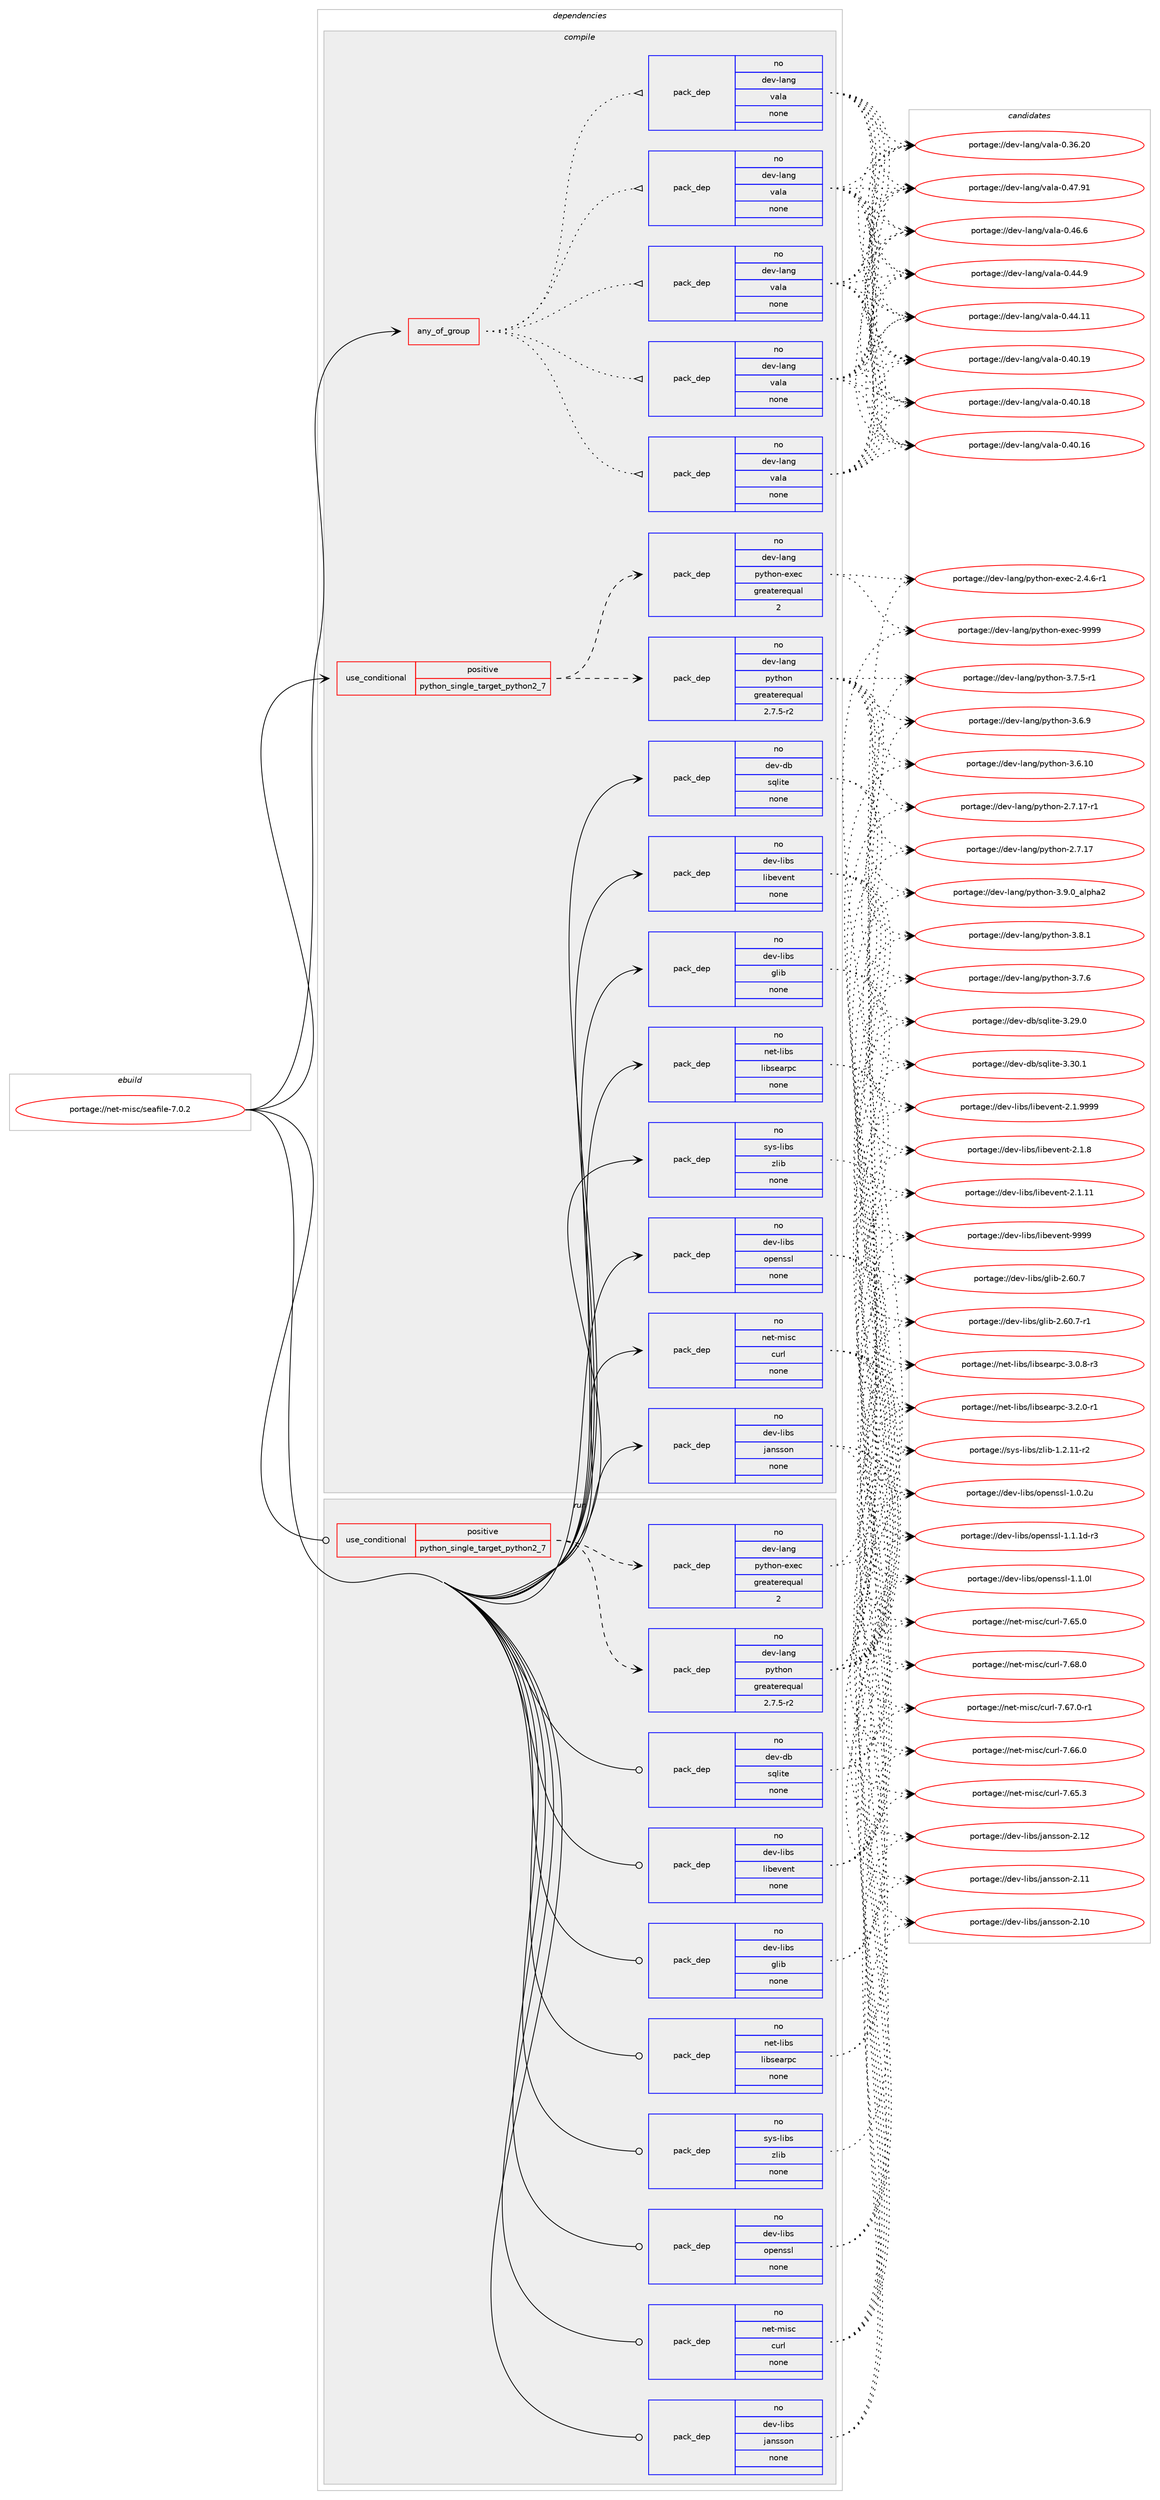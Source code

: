 digraph prolog {

# *************
# Graph options
# *************

newrank=true;
concentrate=true;
compound=true;
graph [rankdir=LR,fontname=Helvetica,fontsize=10,ranksep=1.5];#, ranksep=2.5, nodesep=0.2];
edge  [arrowhead=vee];
node  [fontname=Helvetica,fontsize=10];

# **********
# The ebuild
# **********

subgraph cluster_leftcol {
color=gray;
rank=same;
label=<<i>ebuild</i>>;
id [label="portage://net-misc/seafile-7.0.2", color=red, width=4, href="../net-misc/seafile-7.0.2.svg"];
}

# ****************
# The dependencies
# ****************

subgraph cluster_midcol {
color=gray;
label=<<i>dependencies</i>>;
subgraph cluster_compile {
fillcolor="#eeeeee";
style=filled;
label=<<i>compile</i>>;
subgraph any1896 {
dependency119301 [label=<<TABLE BORDER="0" CELLBORDER="1" CELLSPACING="0" CELLPADDING="4"><TR><TD CELLPADDING="10">any_of_group</TD></TR></TABLE>>, shape=none, color=red];subgraph pack92949 {
dependency119302 [label=<<TABLE BORDER="0" CELLBORDER="1" CELLSPACING="0" CELLPADDING="4" WIDTH="220"><TR><TD ROWSPAN="6" CELLPADDING="30">pack_dep</TD></TR><TR><TD WIDTH="110">no</TD></TR><TR><TD>dev-lang</TD></TR><TR><TD>vala</TD></TR><TR><TD>none</TD></TR><TR><TD></TD></TR></TABLE>>, shape=none, color=blue];
}
dependency119301:e -> dependency119302:w [weight=20,style="dotted",arrowhead="oinv"];
subgraph pack92950 {
dependency119303 [label=<<TABLE BORDER="0" CELLBORDER="1" CELLSPACING="0" CELLPADDING="4" WIDTH="220"><TR><TD ROWSPAN="6" CELLPADDING="30">pack_dep</TD></TR><TR><TD WIDTH="110">no</TD></TR><TR><TD>dev-lang</TD></TR><TR><TD>vala</TD></TR><TR><TD>none</TD></TR><TR><TD></TD></TR></TABLE>>, shape=none, color=blue];
}
dependency119301:e -> dependency119303:w [weight=20,style="dotted",arrowhead="oinv"];
subgraph pack92951 {
dependency119304 [label=<<TABLE BORDER="0" CELLBORDER="1" CELLSPACING="0" CELLPADDING="4" WIDTH="220"><TR><TD ROWSPAN="6" CELLPADDING="30">pack_dep</TD></TR><TR><TD WIDTH="110">no</TD></TR><TR><TD>dev-lang</TD></TR><TR><TD>vala</TD></TR><TR><TD>none</TD></TR><TR><TD></TD></TR></TABLE>>, shape=none, color=blue];
}
dependency119301:e -> dependency119304:w [weight=20,style="dotted",arrowhead="oinv"];
subgraph pack92952 {
dependency119305 [label=<<TABLE BORDER="0" CELLBORDER="1" CELLSPACING="0" CELLPADDING="4" WIDTH="220"><TR><TD ROWSPAN="6" CELLPADDING="30">pack_dep</TD></TR><TR><TD WIDTH="110">no</TD></TR><TR><TD>dev-lang</TD></TR><TR><TD>vala</TD></TR><TR><TD>none</TD></TR><TR><TD></TD></TR></TABLE>>, shape=none, color=blue];
}
dependency119301:e -> dependency119305:w [weight=20,style="dotted",arrowhead="oinv"];
subgraph pack92953 {
dependency119306 [label=<<TABLE BORDER="0" CELLBORDER="1" CELLSPACING="0" CELLPADDING="4" WIDTH="220"><TR><TD ROWSPAN="6" CELLPADDING="30">pack_dep</TD></TR><TR><TD WIDTH="110">no</TD></TR><TR><TD>dev-lang</TD></TR><TR><TD>vala</TD></TR><TR><TD>none</TD></TR><TR><TD></TD></TR></TABLE>>, shape=none, color=blue];
}
dependency119301:e -> dependency119306:w [weight=20,style="dotted",arrowhead="oinv"];
}
id:e -> dependency119301:w [weight=20,style="solid",arrowhead="vee"];
subgraph cond24353 {
dependency119307 [label=<<TABLE BORDER="0" CELLBORDER="1" CELLSPACING="0" CELLPADDING="4"><TR><TD ROWSPAN="3" CELLPADDING="10">use_conditional</TD></TR><TR><TD>positive</TD></TR><TR><TD>python_single_target_python2_7</TD></TR></TABLE>>, shape=none, color=red];
subgraph pack92954 {
dependency119308 [label=<<TABLE BORDER="0" CELLBORDER="1" CELLSPACING="0" CELLPADDING="4" WIDTH="220"><TR><TD ROWSPAN="6" CELLPADDING="30">pack_dep</TD></TR><TR><TD WIDTH="110">no</TD></TR><TR><TD>dev-lang</TD></TR><TR><TD>python</TD></TR><TR><TD>greaterequal</TD></TR><TR><TD>2.7.5-r2</TD></TR></TABLE>>, shape=none, color=blue];
}
dependency119307:e -> dependency119308:w [weight=20,style="dashed",arrowhead="vee"];
subgraph pack92955 {
dependency119309 [label=<<TABLE BORDER="0" CELLBORDER="1" CELLSPACING="0" CELLPADDING="4" WIDTH="220"><TR><TD ROWSPAN="6" CELLPADDING="30">pack_dep</TD></TR><TR><TD WIDTH="110">no</TD></TR><TR><TD>dev-lang</TD></TR><TR><TD>python-exec</TD></TR><TR><TD>greaterequal</TD></TR><TR><TD>2</TD></TR></TABLE>>, shape=none, color=blue];
}
dependency119307:e -> dependency119309:w [weight=20,style="dashed",arrowhead="vee"];
}
id:e -> dependency119307:w [weight=20,style="solid",arrowhead="vee"];
subgraph pack92956 {
dependency119310 [label=<<TABLE BORDER="0" CELLBORDER="1" CELLSPACING="0" CELLPADDING="4" WIDTH="220"><TR><TD ROWSPAN="6" CELLPADDING="30">pack_dep</TD></TR><TR><TD WIDTH="110">no</TD></TR><TR><TD>dev-db</TD></TR><TR><TD>sqlite</TD></TR><TR><TD>none</TD></TR><TR><TD></TD></TR></TABLE>>, shape=none, color=blue];
}
id:e -> dependency119310:w [weight=20,style="solid",arrowhead="vee"];
subgraph pack92957 {
dependency119311 [label=<<TABLE BORDER="0" CELLBORDER="1" CELLSPACING="0" CELLPADDING="4" WIDTH="220"><TR><TD ROWSPAN="6" CELLPADDING="30">pack_dep</TD></TR><TR><TD WIDTH="110">no</TD></TR><TR><TD>dev-libs</TD></TR><TR><TD>glib</TD></TR><TR><TD>none</TD></TR><TR><TD></TD></TR></TABLE>>, shape=none, color=blue];
}
id:e -> dependency119311:w [weight=20,style="solid",arrowhead="vee"];
subgraph pack92958 {
dependency119312 [label=<<TABLE BORDER="0" CELLBORDER="1" CELLSPACING="0" CELLPADDING="4" WIDTH="220"><TR><TD ROWSPAN="6" CELLPADDING="30">pack_dep</TD></TR><TR><TD WIDTH="110">no</TD></TR><TR><TD>dev-libs</TD></TR><TR><TD>jansson</TD></TR><TR><TD>none</TD></TR><TR><TD></TD></TR></TABLE>>, shape=none, color=blue];
}
id:e -> dependency119312:w [weight=20,style="solid",arrowhead="vee"];
subgraph pack92959 {
dependency119313 [label=<<TABLE BORDER="0" CELLBORDER="1" CELLSPACING="0" CELLPADDING="4" WIDTH="220"><TR><TD ROWSPAN="6" CELLPADDING="30">pack_dep</TD></TR><TR><TD WIDTH="110">no</TD></TR><TR><TD>dev-libs</TD></TR><TR><TD>libevent</TD></TR><TR><TD>none</TD></TR><TR><TD></TD></TR></TABLE>>, shape=none, color=blue];
}
id:e -> dependency119313:w [weight=20,style="solid",arrowhead="vee"];
subgraph pack92960 {
dependency119314 [label=<<TABLE BORDER="0" CELLBORDER="1" CELLSPACING="0" CELLPADDING="4" WIDTH="220"><TR><TD ROWSPAN="6" CELLPADDING="30">pack_dep</TD></TR><TR><TD WIDTH="110">no</TD></TR><TR><TD>dev-libs</TD></TR><TR><TD>openssl</TD></TR><TR><TD>none</TD></TR><TR><TD></TD></TR></TABLE>>, shape=none, color=blue];
}
id:e -> dependency119314:w [weight=20,style="solid",arrowhead="vee"];
subgraph pack92961 {
dependency119315 [label=<<TABLE BORDER="0" CELLBORDER="1" CELLSPACING="0" CELLPADDING="4" WIDTH="220"><TR><TD ROWSPAN="6" CELLPADDING="30">pack_dep</TD></TR><TR><TD WIDTH="110">no</TD></TR><TR><TD>net-libs</TD></TR><TR><TD>libsearpc</TD></TR><TR><TD>none</TD></TR><TR><TD></TD></TR></TABLE>>, shape=none, color=blue];
}
id:e -> dependency119315:w [weight=20,style="solid",arrowhead="vee"];
subgraph pack92962 {
dependency119316 [label=<<TABLE BORDER="0" CELLBORDER="1" CELLSPACING="0" CELLPADDING="4" WIDTH="220"><TR><TD ROWSPAN="6" CELLPADDING="30">pack_dep</TD></TR><TR><TD WIDTH="110">no</TD></TR><TR><TD>net-misc</TD></TR><TR><TD>curl</TD></TR><TR><TD>none</TD></TR><TR><TD></TD></TR></TABLE>>, shape=none, color=blue];
}
id:e -> dependency119316:w [weight=20,style="solid",arrowhead="vee"];
subgraph pack92963 {
dependency119317 [label=<<TABLE BORDER="0" CELLBORDER="1" CELLSPACING="0" CELLPADDING="4" WIDTH="220"><TR><TD ROWSPAN="6" CELLPADDING="30">pack_dep</TD></TR><TR><TD WIDTH="110">no</TD></TR><TR><TD>sys-libs</TD></TR><TR><TD>zlib</TD></TR><TR><TD>none</TD></TR><TR><TD></TD></TR></TABLE>>, shape=none, color=blue];
}
id:e -> dependency119317:w [weight=20,style="solid",arrowhead="vee"];
}
subgraph cluster_compileandrun {
fillcolor="#eeeeee";
style=filled;
label=<<i>compile and run</i>>;
}
subgraph cluster_run {
fillcolor="#eeeeee";
style=filled;
label=<<i>run</i>>;
subgraph cond24354 {
dependency119318 [label=<<TABLE BORDER="0" CELLBORDER="1" CELLSPACING="0" CELLPADDING="4"><TR><TD ROWSPAN="3" CELLPADDING="10">use_conditional</TD></TR><TR><TD>positive</TD></TR><TR><TD>python_single_target_python2_7</TD></TR></TABLE>>, shape=none, color=red];
subgraph pack92964 {
dependency119319 [label=<<TABLE BORDER="0" CELLBORDER="1" CELLSPACING="0" CELLPADDING="4" WIDTH="220"><TR><TD ROWSPAN="6" CELLPADDING="30">pack_dep</TD></TR><TR><TD WIDTH="110">no</TD></TR><TR><TD>dev-lang</TD></TR><TR><TD>python</TD></TR><TR><TD>greaterequal</TD></TR><TR><TD>2.7.5-r2</TD></TR></TABLE>>, shape=none, color=blue];
}
dependency119318:e -> dependency119319:w [weight=20,style="dashed",arrowhead="vee"];
subgraph pack92965 {
dependency119320 [label=<<TABLE BORDER="0" CELLBORDER="1" CELLSPACING="0" CELLPADDING="4" WIDTH="220"><TR><TD ROWSPAN="6" CELLPADDING="30">pack_dep</TD></TR><TR><TD WIDTH="110">no</TD></TR><TR><TD>dev-lang</TD></TR><TR><TD>python-exec</TD></TR><TR><TD>greaterequal</TD></TR><TR><TD>2</TD></TR></TABLE>>, shape=none, color=blue];
}
dependency119318:e -> dependency119320:w [weight=20,style="dashed",arrowhead="vee"];
}
id:e -> dependency119318:w [weight=20,style="solid",arrowhead="odot"];
subgraph pack92966 {
dependency119321 [label=<<TABLE BORDER="0" CELLBORDER="1" CELLSPACING="0" CELLPADDING="4" WIDTH="220"><TR><TD ROWSPAN="6" CELLPADDING="30">pack_dep</TD></TR><TR><TD WIDTH="110">no</TD></TR><TR><TD>dev-db</TD></TR><TR><TD>sqlite</TD></TR><TR><TD>none</TD></TR><TR><TD></TD></TR></TABLE>>, shape=none, color=blue];
}
id:e -> dependency119321:w [weight=20,style="solid",arrowhead="odot"];
subgraph pack92967 {
dependency119322 [label=<<TABLE BORDER="0" CELLBORDER="1" CELLSPACING="0" CELLPADDING="4" WIDTH="220"><TR><TD ROWSPAN="6" CELLPADDING="30">pack_dep</TD></TR><TR><TD WIDTH="110">no</TD></TR><TR><TD>dev-libs</TD></TR><TR><TD>glib</TD></TR><TR><TD>none</TD></TR><TR><TD></TD></TR></TABLE>>, shape=none, color=blue];
}
id:e -> dependency119322:w [weight=20,style="solid",arrowhead="odot"];
subgraph pack92968 {
dependency119323 [label=<<TABLE BORDER="0" CELLBORDER="1" CELLSPACING="0" CELLPADDING="4" WIDTH="220"><TR><TD ROWSPAN="6" CELLPADDING="30">pack_dep</TD></TR><TR><TD WIDTH="110">no</TD></TR><TR><TD>dev-libs</TD></TR><TR><TD>jansson</TD></TR><TR><TD>none</TD></TR><TR><TD></TD></TR></TABLE>>, shape=none, color=blue];
}
id:e -> dependency119323:w [weight=20,style="solid",arrowhead="odot"];
subgraph pack92969 {
dependency119324 [label=<<TABLE BORDER="0" CELLBORDER="1" CELLSPACING="0" CELLPADDING="4" WIDTH="220"><TR><TD ROWSPAN="6" CELLPADDING="30">pack_dep</TD></TR><TR><TD WIDTH="110">no</TD></TR><TR><TD>dev-libs</TD></TR><TR><TD>libevent</TD></TR><TR><TD>none</TD></TR><TR><TD></TD></TR></TABLE>>, shape=none, color=blue];
}
id:e -> dependency119324:w [weight=20,style="solid",arrowhead="odot"];
subgraph pack92970 {
dependency119325 [label=<<TABLE BORDER="0" CELLBORDER="1" CELLSPACING="0" CELLPADDING="4" WIDTH="220"><TR><TD ROWSPAN="6" CELLPADDING="30">pack_dep</TD></TR><TR><TD WIDTH="110">no</TD></TR><TR><TD>dev-libs</TD></TR><TR><TD>openssl</TD></TR><TR><TD>none</TD></TR><TR><TD></TD></TR></TABLE>>, shape=none, color=blue];
}
id:e -> dependency119325:w [weight=20,style="solid",arrowhead="odot"];
subgraph pack92971 {
dependency119326 [label=<<TABLE BORDER="0" CELLBORDER="1" CELLSPACING="0" CELLPADDING="4" WIDTH="220"><TR><TD ROWSPAN="6" CELLPADDING="30">pack_dep</TD></TR><TR><TD WIDTH="110">no</TD></TR><TR><TD>net-libs</TD></TR><TR><TD>libsearpc</TD></TR><TR><TD>none</TD></TR><TR><TD></TD></TR></TABLE>>, shape=none, color=blue];
}
id:e -> dependency119326:w [weight=20,style="solid",arrowhead="odot"];
subgraph pack92972 {
dependency119327 [label=<<TABLE BORDER="0" CELLBORDER="1" CELLSPACING="0" CELLPADDING="4" WIDTH="220"><TR><TD ROWSPAN="6" CELLPADDING="30">pack_dep</TD></TR><TR><TD WIDTH="110">no</TD></TR><TR><TD>net-misc</TD></TR><TR><TD>curl</TD></TR><TR><TD>none</TD></TR><TR><TD></TD></TR></TABLE>>, shape=none, color=blue];
}
id:e -> dependency119327:w [weight=20,style="solid",arrowhead="odot"];
subgraph pack92973 {
dependency119328 [label=<<TABLE BORDER="0" CELLBORDER="1" CELLSPACING="0" CELLPADDING="4" WIDTH="220"><TR><TD ROWSPAN="6" CELLPADDING="30">pack_dep</TD></TR><TR><TD WIDTH="110">no</TD></TR><TR><TD>sys-libs</TD></TR><TR><TD>zlib</TD></TR><TR><TD>none</TD></TR><TR><TD></TD></TR></TABLE>>, shape=none, color=blue];
}
id:e -> dependency119328:w [weight=20,style="solid",arrowhead="odot"];
}
}

# **************
# The candidates
# **************

subgraph cluster_choices {
rank=same;
color=gray;
label=<<i>candidates</i>>;

subgraph choice92949 {
color=black;
nodesep=1;
choice10010111845108971101034711897108974548465255465749 [label="portage://dev-lang/vala-0.47.91", color=red, width=4,href="../dev-lang/vala-0.47.91.svg"];
choice100101118451089711010347118971089745484652544654 [label="portage://dev-lang/vala-0.46.6", color=red, width=4,href="../dev-lang/vala-0.46.6.svg"];
choice100101118451089711010347118971089745484652524657 [label="portage://dev-lang/vala-0.44.9", color=red, width=4,href="../dev-lang/vala-0.44.9.svg"];
choice10010111845108971101034711897108974548465252464949 [label="portage://dev-lang/vala-0.44.11", color=red, width=4,href="../dev-lang/vala-0.44.11.svg"];
choice10010111845108971101034711897108974548465248464957 [label="portage://dev-lang/vala-0.40.19", color=red, width=4,href="../dev-lang/vala-0.40.19.svg"];
choice10010111845108971101034711897108974548465248464956 [label="portage://dev-lang/vala-0.40.18", color=red, width=4,href="../dev-lang/vala-0.40.18.svg"];
choice10010111845108971101034711897108974548465248464954 [label="portage://dev-lang/vala-0.40.16", color=red, width=4,href="../dev-lang/vala-0.40.16.svg"];
choice10010111845108971101034711897108974548465154465048 [label="portage://dev-lang/vala-0.36.20", color=red, width=4,href="../dev-lang/vala-0.36.20.svg"];
dependency119302:e -> choice10010111845108971101034711897108974548465255465749:w [style=dotted,weight="100"];
dependency119302:e -> choice100101118451089711010347118971089745484652544654:w [style=dotted,weight="100"];
dependency119302:e -> choice100101118451089711010347118971089745484652524657:w [style=dotted,weight="100"];
dependency119302:e -> choice10010111845108971101034711897108974548465252464949:w [style=dotted,weight="100"];
dependency119302:e -> choice10010111845108971101034711897108974548465248464957:w [style=dotted,weight="100"];
dependency119302:e -> choice10010111845108971101034711897108974548465248464956:w [style=dotted,weight="100"];
dependency119302:e -> choice10010111845108971101034711897108974548465248464954:w [style=dotted,weight="100"];
dependency119302:e -> choice10010111845108971101034711897108974548465154465048:w [style=dotted,weight="100"];
}
subgraph choice92950 {
color=black;
nodesep=1;
choice10010111845108971101034711897108974548465255465749 [label="portage://dev-lang/vala-0.47.91", color=red, width=4,href="../dev-lang/vala-0.47.91.svg"];
choice100101118451089711010347118971089745484652544654 [label="portage://dev-lang/vala-0.46.6", color=red, width=4,href="../dev-lang/vala-0.46.6.svg"];
choice100101118451089711010347118971089745484652524657 [label="portage://dev-lang/vala-0.44.9", color=red, width=4,href="../dev-lang/vala-0.44.9.svg"];
choice10010111845108971101034711897108974548465252464949 [label="portage://dev-lang/vala-0.44.11", color=red, width=4,href="../dev-lang/vala-0.44.11.svg"];
choice10010111845108971101034711897108974548465248464957 [label="portage://dev-lang/vala-0.40.19", color=red, width=4,href="../dev-lang/vala-0.40.19.svg"];
choice10010111845108971101034711897108974548465248464956 [label="portage://dev-lang/vala-0.40.18", color=red, width=4,href="../dev-lang/vala-0.40.18.svg"];
choice10010111845108971101034711897108974548465248464954 [label="portage://dev-lang/vala-0.40.16", color=red, width=4,href="../dev-lang/vala-0.40.16.svg"];
choice10010111845108971101034711897108974548465154465048 [label="portage://dev-lang/vala-0.36.20", color=red, width=4,href="../dev-lang/vala-0.36.20.svg"];
dependency119303:e -> choice10010111845108971101034711897108974548465255465749:w [style=dotted,weight="100"];
dependency119303:e -> choice100101118451089711010347118971089745484652544654:w [style=dotted,weight="100"];
dependency119303:e -> choice100101118451089711010347118971089745484652524657:w [style=dotted,weight="100"];
dependency119303:e -> choice10010111845108971101034711897108974548465252464949:w [style=dotted,weight="100"];
dependency119303:e -> choice10010111845108971101034711897108974548465248464957:w [style=dotted,weight="100"];
dependency119303:e -> choice10010111845108971101034711897108974548465248464956:w [style=dotted,weight="100"];
dependency119303:e -> choice10010111845108971101034711897108974548465248464954:w [style=dotted,weight="100"];
dependency119303:e -> choice10010111845108971101034711897108974548465154465048:w [style=dotted,weight="100"];
}
subgraph choice92951 {
color=black;
nodesep=1;
choice10010111845108971101034711897108974548465255465749 [label="portage://dev-lang/vala-0.47.91", color=red, width=4,href="../dev-lang/vala-0.47.91.svg"];
choice100101118451089711010347118971089745484652544654 [label="portage://dev-lang/vala-0.46.6", color=red, width=4,href="../dev-lang/vala-0.46.6.svg"];
choice100101118451089711010347118971089745484652524657 [label="portage://dev-lang/vala-0.44.9", color=red, width=4,href="../dev-lang/vala-0.44.9.svg"];
choice10010111845108971101034711897108974548465252464949 [label="portage://dev-lang/vala-0.44.11", color=red, width=4,href="../dev-lang/vala-0.44.11.svg"];
choice10010111845108971101034711897108974548465248464957 [label="portage://dev-lang/vala-0.40.19", color=red, width=4,href="../dev-lang/vala-0.40.19.svg"];
choice10010111845108971101034711897108974548465248464956 [label="portage://dev-lang/vala-0.40.18", color=red, width=4,href="../dev-lang/vala-0.40.18.svg"];
choice10010111845108971101034711897108974548465248464954 [label="portage://dev-lang/vala-0.40.16", color=red, width=4,href="../dev-lang/vala-0.40.16.svg"];
choice10010111845108971101034711897108974548465154465048 [label="portage://dev-lang/vala-0.36.20", color=red, width=4,href="../dev-lang/vala-0.36.20.svg"];
dependency119304:e -> choice10010111845108971101034711897108974548465255465749:w [style=dotted,weight="100"];
dependency119304:e -> choice100101118451089711010347118971089745484652544654:w [style=dotted,weight="100"];
dependency119304:e -> choice100101118451089711010347118971089745484652524657:w [style=dotted,weight="100"];
dependency119304:e -> choice10010111845108971101034711897108974548465252464949:w [style=dotted,weight="100"];
dependency119304:e -> choice10010111845108971101034711897108974548465248464957:w [style=dotted,weight="100"];
dependency119304:e -> choice10010111845108971101034711897108974548465248464956:w [style=dotted,weight="100"];
dependency119304:e -> choice10010111845108971101034711897108974548465248464954:w [style=dotted,weight="100"];
dependency119304:e -> choice10010111845108971101034711897108974548465154465048:w [style=dotted,weight="100"];
}
subgraph choice92952 {
color=black;
nodesep=1;
choice10010111845108971101034711897108974548465255465749 [label="portage://dev-lang/vala-0.47.91", color=red, width=4,href="../dev-lang/vala-0.47.91.svg"];
choice100101118451089711010347118971089745484652544654 [label="portage://dev-lang/vala-0.46.6", color=red, width=4,href="../dev-lang/vala-0.46.6.svg"];
choice100101118451089711010347118971089745484652524657 [label="portage://dev-lang/vala-0.44.9", color=red, width=4,href="../dev-lang/vala-0.44.9.svg"];
choice10010111845108971101034711897108974548465252464949 [label="portage://dev-lang/vala-0.44.11", color=red, width=4,href="../dev-lang/vala-0.44.11.svg"];
choice10010111845108971101034711897108974548465248464957 [label="portage://dev-lang/vala-0.40.19", color=red, width=4,href="../dev-lang/vala-0.40.19.svg"];
choice10010111845108971101034711897108974548465248464956 [label="portage://dev-lang/vala-0.40.18", color=red, width=4,href="../dev-lang/vala-0.40.18.svg"];
choice10010111845108971101034711897108974548465248464954 [label="portage://dev-lang/vala-0.40.16", color=red, width=4,href="../dev-lang/vala-0.40.16.svg"];
choice10010111845108971101034711897108974548465154465048 [label="portage://dev-lang/vala-0.36.20", color=red, width=4,href="../dev-lang/vala-0.36.20.svg"];
dependency119305:e -> choice10010111845108971101034711897108974548465255465749:w [style=dotted,weight="100"];
dependency119305:e -> choice100101118451089711010347118971089745484652544654:w [style=dotted,weight="100"];
dependency119305:e -> choice100101118451089711010347118971089745484652524657:w [style=dotted,weight="100"];
dependency119305:e -> choice10010111845108971101034711897108974548465252464949:w [style=dotted,weight="100"];
dependency119305:e -> choice10010111845108971101034711897108974548465248464957:w [style=dotted,weight="100"];
dependency119305:e -> choice10010111845108971101034711897108974548465248464956:w [style=dotted,weight="100"];
dependency119305:e -> choice10010111845108971101034711897108974548465248464954:w [style=dotted,weight="100"];
dependency119305:e -> choice10010111845108971101034711897108974548465154465048:w [style=dotted,weight="100"];
}
subgraph choice92953 {
color=black;
nodesep=1;
choice10010111845108971101034711897108974548465255465749 [label="portage://dev-lang/vala-0.47.91", color=red, width=4,href="../dev-lang/vala-0.47.91.svg"];
choice100101118451089711010347118971089745484652544654 [label="portage://dev-lang/vala-0.46.6", color=red, width=4,href="../dev-lang/vala-0.46.6.svg"];
choice100101118451089711010347118971089745484652524657 [label="portage://dev-lang/vala-0.44.9", color=red, width=4,href="../dev-lang/vala-0.44.9.svg"];
choice10010111845108971101034711897108974548465252464949 [label="portage://dev-lang/vala-0.44.11", color=red, width=4,href="../dev-lang/vala-0.44.11.svg"];
choice10010111845108971101034711897108974548465248464957 [label="portage://dev-lang/vala-0.40.19", color=red, width=4,href="../dev-lang/vala-0.40.19.svg"];
choice10010111845108971101034711897108974548465248464956 [label="portage://dev-lang/vala-0.40.18", color=red, width=4,href="../dev-lang/vala-0.40.18.svg"];
choice10010111845108971101034711897108974548465248464954 [label="portage://dev-lang/vala-0.40.16", color=red, width=4,href="../dev-lang/vala-0.40.16.svg"];
choice10010111845108971101034711897108974548465154465048 [label="portage://dev-lang/vala-0.36.20", color=red, width=4,href="../dev-lang/vala-0.36.20.svg"];
dependency119306:e -> choice10010111845108971101034711897108974548465255465749:w [style=dotted,weight="100"];
dependency119306:e -> choice100101118451089711010347118971089745484652544654:w [style=dotted,weight="100"];
dependency119306:e -> choice100101118451089711010347118971089745484652524657:w [style=dotted,weight="100"];
dependency119306:e -> choice10010111845108971101034711897108974548465252464949:w [style=dotted,weight="100"];
dependency119306:e -> choice10010111845108971101034711897108974548465248464957:w [style=dotted,weight="100"];
dependency119306:e -> choice10010111845108971101034711897108974548465248464956:w [style=dotted,weight="100"];
dependency119306:e -> choice10010111845108971101034711897108974548465248464954:w [style=dotted,weight="100"];
dependency119306:e -> choice10010111845108971101034711897108974548465154465048:w [style=dotted,weight="100"];
}
subgraph choice92954 {
color=black;
nodesep=1;
choice10010111845108971101034711212111610411111045514657464895971081121049750 [label="portage://dev-lang/python-3.9.0_alpha2", color=red, width=4,href="../dev-lang/python-3.9.0_alpha2.svg"];
choice100101118451089711010347112121116104111110455146564649 [label="portage://dev-lang/python-3.8.1", color=red, width=4,href="../dev-lang/python-3.8.1.svg"];
choice100101118451089711010347112121116104111110455146554654 [label="portage://dev-lang/python-3.7.6", color=red, width=4,href="../dev-lang/python-3.7.6.svg"];
choice1001011184510897110103471121211161041111104551465546534511449 [label="portage://dev-lang/python-3.7.5-r1", color=red, width=4,href="../dev-lang/python-3.7.5-r1.svg"];
choice100101118451089711010347112121116104111110455146544657 [label="portage://dev-lang/python-3.6.9", color=red, width=4,href="../dev-lang/python-3.6.9.svg"];
choice10010111845108971101034711212111610411111045514654464948 [label="portage://dev-lang/python-3.6.10", color=red, width=4,href="../dev-lang/python-3.6.10.svg"];
choice100101118451089711010347112121116104111110455046554649554511449 [label="portage://dev-lang/python-2.7.17-r1", color=red, width=4,href="../dev-lang/python-2.7.17-r1.svg"];
choice10010111845108971101034711212111610411111045504655464955 [label="portage://dev-lang/python-2.7.17", color=red, width=4,href="../dev-lang/python-2.7.17.svg"];
dependency119308:e -> choice10010111845108971101034711212111610411111045514657464895971081121049750:w [style=dotted,weight="100"];
dependency119308:e -> choice100101118451089711010347112121116104111110455146564649:w [style=dotted,weight="100"];
dependency119308:e -> choice100101118451089711010347112121116104111110455146554654:w [style=dotted,weight="100"];
dependency119308:e -> choice1001011184510897110103471121211161041111104551465546534511449:w [style=dotted,weight="100"];
dependency119308:e -> choice100101118451089711010347112121116104111110455146544657:w [style=dotted,weight="100"];
dependency119308:e -> choice10010111845108971101034711212111610411111045514654464948:w [style=dotted,weight="100"];
dependency119308:e -> choice100101118451089711010347112121116104111110455046554649554511449:w [style=dotted,weight="100"];
dependency119308:e -> choice10010111845108971101034711212111610411111045504655464955:w [style=dotted,weight="100"];
}
subgraph choice92955 {
color=black;
nodesep=1;
choice10010111845108971101034711212111610411111045101120101994557575757 [label="portage://dev-lang/python-exec-9999", color=red, width=4,href="../dev-lang/python-exec-9999.svg"];
choice10010111845108971101034711212111610411111045101120101994550465246544511449 [label="portage://dev-lang/python-exec-2.4.6-r1", color=red, width=4,href="../dev-lang/python-exec-2.4.6-r1.svg"];
dependency119309:e -> choice10010111845108971101034711212111610411111045101120101994557575757:w [style=dotted,weight="100"];
dependency119309:e -> choice10010111845108971101034711212111610411111045101120101994550465246544511449:w [style=dotted,weight="100"];
}
subgraph choice92956 {
color=black;
nodesep=1;
choice10010111845100984711511310810511610145514651484649 [label="portage://dev-db/sqlite-3.30.1", color=red, width=4,href="../dev-db/sqlite-3.30.1.svg"];
choice10010111845100984711511310810511610145514650574648 [label="portage://dev-db/sqlite-3.29.0", color=red, width=4,href="../dev-db/sqlite-3.29.0.svg"];
dependency119310:e -> choice10010111845100984711511310810511610145514651484649:w [style=dotted,weight="100"];
dependency119310:e -> choice10010111845100984711511310810511610145514650574648:w [style=dotted,weight="100"];
}
subgraph choice92957 {
color=black;
nodesep=1;
choice10010111845108105981154710310810598455046544846554511449 [label="portage://dev-libs/glib-2.60.7-r1", color=red, width=4,href="../dev-libs/glib-2.60.7-r1.svg"];
choice1001011184510810598115471031081059845504654484655 [label="portage://dev-libs/glib-2.60.7", color=red, width=4,href="../dev-libs/glib-2.60.7.svg"];
dependency119311:e -> choice10010111845108105981154710310810598455046544846554511449:w [style=dotted,weight="100"];
dependency119311:e -> choice1001011184510810598115471031081059845504654484655:w [style=dotted,weight="100"];
}
subgraph choice92958 {
color=black;
nodesep=1;
choice100101118451081059811547106971101151151111104550464950 [label="portage://dev-libs/jansson-2.12", color=red, width=4,href="../dev-libs/jansson-2.12.svg"];
choice100101118451081059811547106971101151151111104550464949 [label="portage://dev-libs/jansson-2.11", color=red, width=4,href="../dev-libs/jansson-2.11.svg"];
choice100101118451081059811547106971101151151111104550464948 [label="portage://dev-libs/jansson-2.10", color=red, width=4,href="../dev-libs/jansson-2.10.svg"];
dependency119312:e -> choice100101118451081059811547106971101151151111104550464950:w [style=dotted,weight="100"];
dependency119312:e -> choice100101118451081059811547106971101151151111104550464949:w [style=dotted,weight="100"];
dependency119312:e -> choice100101118451081059811547106971101151151111104550464948:w [style=dotted,weight="100"];
}
subgraph choice92959 {
color=black;
nodesep=1;
choice100101118451081059811547108105981011181011101164557575757 [label="portage://dev-libs/libevent-9999", color=red, width=4,href="../dev-libs/libevent-9999.svg"];
choice10010111845108105981154710810598101118101110116455046494657575757 [label="portage://dev-libs/libevent-2.1.9999", color=red, width=4,href="../dev-libs/libevent-2.1.9999.svg"];
choice10010111845108105981154710810598101118101110116455046494656 [label="portage://dev-libs/libevent-2.1.8", color=red, width=4,href="../dev-libs/libevent-2.1.8.svg"];
choice1001011184510810598115471081059810111810111011645504649464949 [label="portage://dev-libs/libevent-2.1.11", color=red, width=4,href="../dev-libs/libevent-2.1.11.svg"];
dependency119313:e -> choice100101118451081059811547108105981011181011101164557575757:w [style=dotted,weight="100"];
dependency119313:e -> choice10010111845108105981154710810598101118101110116455046494657575757:w [style=dotted,weight="100"];
dependency119313:e -> choice10010111845108105981154710810598101118101110116455046494656:w [style=dotted,weight="100"];
dependency119313:e -> choice1001011184510810598115471081059810111810111011645504649464949:w [style=dotted,weight="100"];
}
subgraph choice92960 {
color=black;
nodesep=1;
choice1001011184510810598115471111121011101151151084549464946491004511451 [label="portage://dev-libs/openssl-1.1.1d-r3", color=red, width=4,href="../dev-libs/openssl-1.1.1d-r3.svg"];
choice100101118451081059811547111112101110115115108454946494648108 [label="portage://dev-libs/openssl-1.1.0l", color=red, width=4,href="../dev-libs/openssl-1.1.0l.svg"];
choice100101118451081059811547111112101110115115108454946484650117 [label="portage://dev-libs/openssl-1.0.2u", color=red, width=4,href="../dev-libs/openssl-1.0.2u.svg"];
dependency119314:e -> choice1001011184510810598115471111121011101151151084549464946491004511451:w [style=dotted,weight="100"];
dependency119314:e -> choice100101118451081059811547111112101110115115108454946494648108:w [style=dotted,weight="100"];
dependency119314:e -> choice100101118451081059811547111112101110115115108454946484650117:w [style=dotted,weight="100"];
}
subgraph choice92961 {
color=black;
nodesep=1;
choice1101011164510810598115471081059811510197114112994551465046484511449 [label="portage://net-libs/libsearpc-3.2.0-r1", color=red, width=4,href="../net-libs/libsearpc-3.2.0-r1.svg"];
choice1101011164510810598115471081059811510197114112994551464846564511451 [label="portage://net-libs/libsearpc-3.0.8-r3", color=red, width=4,href="../net-libs/libsearpc-3.0.8-r3.svg"];
dependency119315:e -> choice1101011164510810598115471081059811510197114112994551465046484511449:w [style=dotted,weight="100"];
dependency119315:e -> choice1101011164510810598115471081059811510197114112994551464846564511451:w [style=dotted,weight="100"];
}
subgraph choice92962 {
color=black;
nodesep=1;
choice1101011164510910511599479911711410845554654564648 [label="portage://net-misc/curl-7.68.0", color=red, width=4,href="../net-misc/curl-7.68.0.svg"];
choice11010111645109105115994799117114108455546545546484511449 [label="portage://net-misc/curl-7.67.0-r1", color=red, width=4,href="../net-misc/curl-7.67.0-r1.svg"];
choice1101011164510910511599479911711410845554654544648 [label="portage://net-misc/curl-7.66.0", color=red, width=4,href="../net-misc/curl-7.66.0.svg"];
choice1101011164510910511599479911711410845554654534651 [label="portage://net-misc/curl-7.65.3", color=red, width=4,href="../net-misc/curl-7.65.3.svg"];
choice1101011164510910511599479911711410845554654534648 [label="portage://net-misc/curl-7.65.0", color=red, width=4,href="../net-misc/curl-7.65.0.svg"];
dependency119316:e -> choice1101011164510910511599479911711410845554654564648:w [style=dotted,weight="100"];
dependency119316:e -> choice11010111645109105115994799117114108455546545546484511449:w [style=dotted,weight="100"];
dependency119316:e -> choice1101011164510910511599479911711410845554654544648:w [style=dotted,weight="100"];
dependency119316:e -> choice1101011164510910511599479911711410845554654534651:w [style=dotted,weight="100"];
dependency119316:e -> choice1101011164510910511599479911711410845554654534648:w [style=dotted,weight="100"];
}
subgraph choice92963 {
color=black;
nodesep=1;
choice11512111545108105981154712210810598454946504649494511450 [label="portage://sys-libs/zlib-1.2.11-r2", color=red, width=4,href="../sys-libs/zlib-1.2.11-r2.svg"];
dependency119317:e -> choice11512111545108105981154712210810598454946504649494511450:w [style=dotted,weight="100"];
}
subgraph choice92964 {
color=black;
nodesep=1;
choice10010111845108971101034711212111610411111045514657464895971081121049750 [label="portage://dev-lang/python-3.9.0_alpha2", color=red, width=4,href="../dev-lang/python-3.9.0_alpha2.svg"];
choice100101118451089711010347112121116104111110455146564649 [label="portage://dev-lang/python-3.8.1", color=red, width=4,href="../dev-lang/python-3.8.1.svg"];
choice100101118451089711010347112121116104111110455146554654 [label="portage://dev-lang/python-3.7.6", color=red, width=4,href="../dev-lang/python-3.7.6.svg"];
choice1001011184510897110103471121211161041111104551465546534511449 [label="portage://dev-lang/python-3.7.5-r1", color=red, width=4,href="../dev-lang/python-3.7.5-r1.svg"];
choice100101118451089711010347112121116104111110455146544657 [label="portage://dev-lang/python-3.6.9", color=red, width=4,href="../dev-lang/python-3.6.9.svg"];
choice10010111845108971101034711212111610411111045514654464948 [label="portage://dev-lang/python-3.6.10", color=red, width=4,href="../dev-lang/python-3.6.10.svg"];
choice100101118451089711010347112121116104111110455046554649554511449 [label="portage://dev-lang/python-2.7.17-r1", color=red, width=4,href="../dev-lang/python-2.7.17-r1.svg"];
choice10010111845108971101034711212111610411111045504655464955 [label="portage://dev-lang/python-2.7.17", color=red, width=4,href="../dev-lang/python-2.7.17.svg"];
dependency119319:e -> choice10010111845108971101034711212111610411111045514657464895971081121049750:w [style=dotted,weight="100"];
dependency119319:e -> choice100101118451089711010347112121116104111110455146564649:w [style=dotted,weight="100"];
dependency119319:e -> choice100101118451089711010347112121116104111110455146554654:w [style=dotted,weight="100"];
dependency119319:e -> choice1001011184510897110103471121211161041111104551465546534511449:w [style=dotted,weight="100"];
dependency119319:e -> choice100101118451089711010347112121116104111110455146544657:w [style=dotted,weight="100"];
dependency119319:e -> choice10010111845108971101034711212111610411111045514654464948:w [style=dotted,weight="100"];
dependency119319:e -> choice100101118451089711010347112121116104111110455046554649554511449:w [style=dotted,weight="100"];
dependency119319:e -> choice10010111845108971101034711212111610411111045504655464955:w [style=dotted,weight="100"];
}
subgraph choice92965 {
color=black;
nodesep=1;
choice10010111845108971101034711212111610411111045101120101994557575757 [label="portage://dev-lang/python-exec-9999", color=red, width=4,href="../dev-lang/python-exec-9999.svg"];
choice10010111845108971101034711212111610411111045101120101994550465246544511449 [label="portage://dev-lang/python-exec-2.4.6-r1", color=red, width=4,href="../dev-lang/python-exec-2.4.6-r1.svg"];
dependency119320:e -> choice10010111845108971101034711212111610411111045101120101994557575757:w [style=dotted,weight="100"];
dependency119320:e -> choice10010111845108971101034711212111610411111045101120101994550465246544511449:w [style=dotted,weight="100"];
}
subgraph choice92966 {
color=black;
nodesep=1;
choice10010111845100984711511310810511610145514651484649 [label="portage://dev-db/sqlite-3.30.1", color=red, width=4,href="../dev-db/sqlite-3.30.1.svg"];
choice10010111845100984711511310810511610145514650574648 [label="portage://dev-db/sqlite-3.29.0", color=red, width=4,href="../dev-db/sqlite-3.29.0.svg"];
dependency119321:e -> choice10010111845100984711511310810511610145514651484649:w [style=dotted,weight="100"];
dependency119321:e -> choice10010111845100984711511310810511610145514650574648:w [style=dotted,weight="100"];
}
subgraph choice92967 {
color=black;
nodesep=1;
choice10010111845108105981154710310810598455046544846554511449 [label="portage://dev-libs/glib-2.60.7-r1", color=red, width=4,href="../dev-libs/glib-2.60.7-r1.svg"];
choice1001011184510810598115471031081059845504654484655 [label="portage://dev-libs/glib-2.60.7", color=red, width=4,href="../dev-libs/glib-2.60.7.svg"];
dependency119322:e -> choice10010111845108105981154710310810598455046544846554511449:w [style=dotted,weight="100"];
dependency119322:e -> choice1001011184510810598115471031081059845504654484655:w [style=dotted,weight="100"];
}
subgraph choice92968 {
color=black;
nodesep=1;
choice100101118451081059811547106971101151151111104550464950 [label="portage://dev-libs/jansson-2.12", color=red, width=4,href="../dev-libs/jansson-2.12.svg"];
choice100101118451081059811547106971101151151111104550464949 [label="portage://dev-libs/jansson-2.11", color=red, width=4,href="../dev-libs/jansson-2.11.svg"];
choice100101118451081059811547106971101151151111104550464948 [label="portage://dev-libs/jansson-2.10", color=red, width=4,href="../dev-libs/jansson-2.10.svg"];
dependency119323:e -> choice100101118451081059811547106971101151151111104550464950:w [style=dotted,weight="100"];
dependency119323:e -> choice100101118451081059811547106971101151151111104550464949:w [style=dotted,weight="100"];
dependency119323:e -> choice100101118451081059811547106971101151151111104550464948:w [style=dotted,weight="100"];
}
subgraph choice92969 {
color=black;
nodesep=1;
choice100101118451081059811547108105981011181011101164557575757 [label="portage://dev-libs/libevent-9999", color=red, width=4,href="../dev-libs/libevent-9999.svg"];
choice10010111845108105981154710810598101118101110116455046494657575757 [label="portage://dev-libs/libevent-2.1.9999", color=red, width=4,href="../dev-libs/libevent-2.1.9999.svg"];
choice10010111845108105981154710810598101118101110116455046494656 [label="portage://dev-libs/libevent-2.1.8", color=red, width=4,href="../dev-libs/libevent-2.1.8.svg"];
choice1001011184510810598115471081059810111810111011645504649464949 [label="portage://dev-libs/libevent-2.1.11", color=red, width=4,href="../dev-libs/libevent-2.1.11.svg"];
dependency119324:e -> choice100101118451081059811547108105981011181011101164557575757:w [style=dotted,weight="100"];
dependency119324:e -> choice10010111845108105981154710810598101118101110116455046494657575757:w [style=dotted,weight="100"];
dependency119324:e -> choice10010111845108105981154710810598101118101110116455046494656:w [style=dotted,weight="100"];
dependency119324:e -> choice1001011184510810598115471081059810111810111011645504649464949:w [style=dotted,weight="100"];
}
subgraph choice92970 {
color=black;
nodesep=1;
choice1001011184510810598115471111121011101151151084549464946491004511451 [label="portage://dev-libs/openssl-1.1.1d-r3", color=red, width=4,href="../dev-libs/openssl-1.1.1d-r3.svg"];
choice100101118451081059811547111112101110115115108454946494648108 [label="portage://dev-libs/openssl-1.1.0l", color=red, width=4,href="../dev-libs/openssl-1.1.0l.svg"];
choice100101118451081059811547111112101110115115108454946484650117 [label="portage://dev-libs/openssl-1.0.2u", color=red, width=4,href="../dev-libs/openssl-1.0.2u.svg"];
dependency119325:e -> choice1001011184510810598115471111121011101151151084549464946491004511451:w [style=dotted,weight="100"];
dependency119325:e -> choice100101118451081059811547111112101110115115108454946494648108:w [style=dotted,weight="100"];
dependency119325:e -> choice100101118451081059811547111112101110115115108454946484650117:w [style=dotted,weight="100"];
}
subgraph choice92971 {
color=black;
nodesep=1;
choice1101011164510810598115471081059811510197114112994551465046484511449 [label="portage://net-libs/libsearpc-3.2.0-r1", color=red, width=4,href="../net-libs/libsearpc-3.2.0-r1.svg"];
choice1101011164510810598115471081059811510197114112994551464846564511451 [label="portage://net-libs/libsearpc-3.0.8-r3", color=red, width=4,href="../net-libs/libsearpc-3.0.8-r3.svg"];
dependency119326:e -> choice1101011164510810598115471081059811510197114112994551465046484511449:w [style=dotted,weight="100"];
dependency119326:e -> choice1101011164510810598115471081059811510197114112994551464846564511451:w [style=dotted,weight="100"];
}
subgraph choice92972 {
color=black;
nodesep=1;
choice1101011164510910511599479911711410845554654564648 [label="portage://net-misc/curl-7.68.0", color=red, width=4,href="../net-misc/curl-7.68.0.svg"];
choice11010111645109105115994799117114108455546545546484511449 [label="portage://net-misc/curl-7.67.0-r1", color=red, width=4,href="../net-misc/curl-7.67.0-r1.svg"];
choice1101011164510910511599479911711410845554654544648 [label="portage://net-misc/curl-7.66.0", color=red, width=4,href="../net-misc/curl-7.66.0.svg"];
choice1101011164510910511599479911711410845554654534651 [label="portage://net-misc/curl-7.65.3", color=red, width=4,href="../net-misc/curl-7.65.3.svg"];
choice1101011164510910511599479911711410845554654534648 [label="portage://net-misc/curl-7.65.0", color=red, width=4,href="../net-misc/curl-7.65.0.svg"];
dependency119327:e -> choice1101011164510910511599479911711410845554654564648:w [style=dotted,weight="100"];
dependency119327:e -> choice11010111645109105115994799117114108455546545546484511449:w [style=dotted,weight="100"];
dependency119327:e -> choice1101011164510910511599479911711410845554654544648:w [style=dotted,weight="100"];
dependency119327:e -> choice1101011164510910511599479911711410845554654534651:w [style=dotted,weight="100"];
dependency119327:e -> choice1101011164510910511599479911711410845554654534648:w [style=dotted,weight="100"];
}
subgraph choice92973 {
color=black;
nodesep=1;
choice11512111545108105981154712210810598454946504649494511450 [label="portage://sys-libs/zlib-1.2.11-r2", color=red, width=4,href="../sys-libs/zlib-1.2.11-r2.svg"];
dependency119328:e -> choice11512111545108105981154712210810598454946504649494511450:w [style=dotted,weight="100"];
}
}

}
